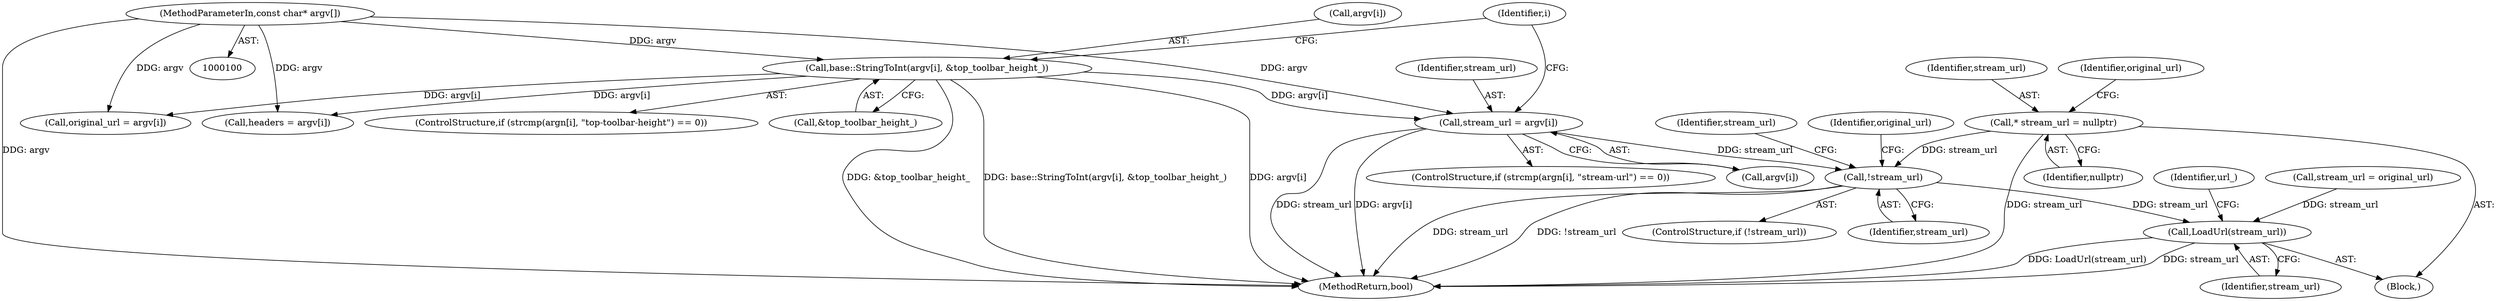 digraph "0_Chrome_fff450abc4e2fb330ba700547a8e6a7b0fb90a6e@pointer" {
"1000291" [label="(Call,!stream_url)"];
"1000230" [label="(Call,stream_url = argv[i])"];
"1000270" [label="(Call,base::StringToInt(argv[i], &top_toolbar_height_))"];
"1000103" [label="(MethodParameterIn,const char* argv[])"];
"1000182" [label="(Call,* stream_url = nullptr)"];
"1000301" [label="(Call,LoadUrl(stream_url))"];
"1000291" [label="(Call,!stream_url)"];
"1000294" [label="(Identifier,stream_url)"];
"1000184" [label="(Identifier,nullptr)"];
"1000302" [label="(Identifier,stream_url)"];
"1000232" [label="(Call,argv[i])"];
"1000231" [label="(Identifier,stream_url)"];
"1000304" [label="(Identifier,url_)"];
"1000292" [label="(Identifier,stream_url)"];
"1000216" [label="(Call,original_url = argv[i])"];
"1000182" [label="(Call,* stream_url = nullptr)"];
"1000270" [label="(Call,base::StringToInt(argv[i], &top_toolbar_height_))"];
"1000262" [label="(ControlStructure,if (strcmp(argn[i], \"top-toolbar-height\") == 0))"];
"1000310" [label="(MethodReturn,bool)"];
"1000104" [label="(Block,)"];
"1000293" [label="(Call,stream_url = original_url)"];
"1000187" [label="(Identifier,original_url)"];
"1000301" [label="(Call,LoadUrl(stream_url))"];
"1000183" [label="(Identifier,stream_url)"];
"1000222" [label="(ControlStructure,if (strcmp(argn[i], \"stream-url\") == 0))"];
"1000298" [label="(Identifier,original_url)"];
"1000271" [label="(Call,argv[i])"];
"1000230" [label="(Call,stream_url = argv[i])"];
"1000206" [label="(Identifier,i)"];
"1000103" [label="(MethodParameterIn,const char* argv[])"];
"1000244" [label="(Call,headers = argv[i])"];
"1000290" [label="(ControlStructure,if (!stream_url))"];
"1000274" [label="(Call,&top_toolbar_height_)"];
"1000291" -> "1000290"  [label="AST: "];
"1000291" -> "1000292"  [label="CFG: "];
"1000292" -> "1000291"  [label="AST: "];
"1000294" -> "1000291"  [label="CFG: "];
"1000298" -> "1000291"  [label="CFG: "];
"1000291" -> "1000310"  [label="DDG: !stream_url"];
"1000291" -> "1000310"  [label="DDG: stream_url"];
"1000230" -> "1000291"  [label="DDG: stream_url"];
"1000182" -> "1000291"  [label="DDG: stream_url"];
"1000291" -> "1000301"  [label="DDG: stream_url"];
"1000230" -> "1000222"  [label="AST: "];
"1000230" -> "1000232"  [label="CFG: "];
"1000231" -> "1000230"  [label="AST: "];
"1000232" -> "1000230"  [label="AST: "];
"1000206" -> "1000230"  [label="CFG: "];
"1000230" -> "1000310"  [label="DDG: stream_url"];
"1000230" -> "1000310"  [label="DDG: argv[i]"];
"1000270" -> "1000230"  [label="DDG: argv[i]"];
"1000103" -> "1000230"  [label="DDG: argv"];
"1000270" -> "1000262"  [label="AST: "];
"1000270" -> "1000274"  [label="CFG: "];
"1000271" -> "1000270"  [label="AST: "];
"1000274" -> "1000270"  [label="AST: "];
"1000206" -> "1000270"  [label="CFG: "];
"1000270" -> "1000310"  [label="DDG: &top_toolbar_height_"];
"1000270" -> "1000310"  [label="DDG: base::StringToInt(argv[i], &top_toolbar_height_)"];
"1000270" -> "1000310"  [label="DDG: argv[i]"];
"1000270" -> "1000216"  [label="DDG: argv[i]"];
"1000270" -> "1000244"  [label="DDG: argv[i]"];
"1000103" -> "1000270"  [label="DDG: argv"];
"1000103" -> "1000100"  [label="AST: "];
"1000103" -> "1000310"  [label="DDG: argv"];
"1000103" -> "1000216"  [label="DDG: argv"];
"1000103" -> "1000244"  [label="DDG: argv"];
"1000182" -> "1000104"  [label="AST: "];
"1000182" -> "1000184"  [label="CFG: "];
"1000183" -> "1000182"  [label="AST: "];
"1000184" -> "1000182"  [label="AST: "];
"1000187" -> "1000182"  [label="CFG: "];
"1000182" -> "1000310"  [label="DDG: stream_url"];
"1000301" -> "1000104"  [label="AST: "];
"1000301" -> "1000302"  [label="CFG: "];
"1000302" -> "1000301"  [label="AST: "];
"1000304" -> "1000301"  [label="CFG: "];
"1000301" -> "1000310"  [label="DDG: LoadUrl(stream_url)"];
"1000301" -> "1000310"  [label="DDG: stream_url"];
"1000293" -> "1000301"  [label="DDG: stream_url"];
}
